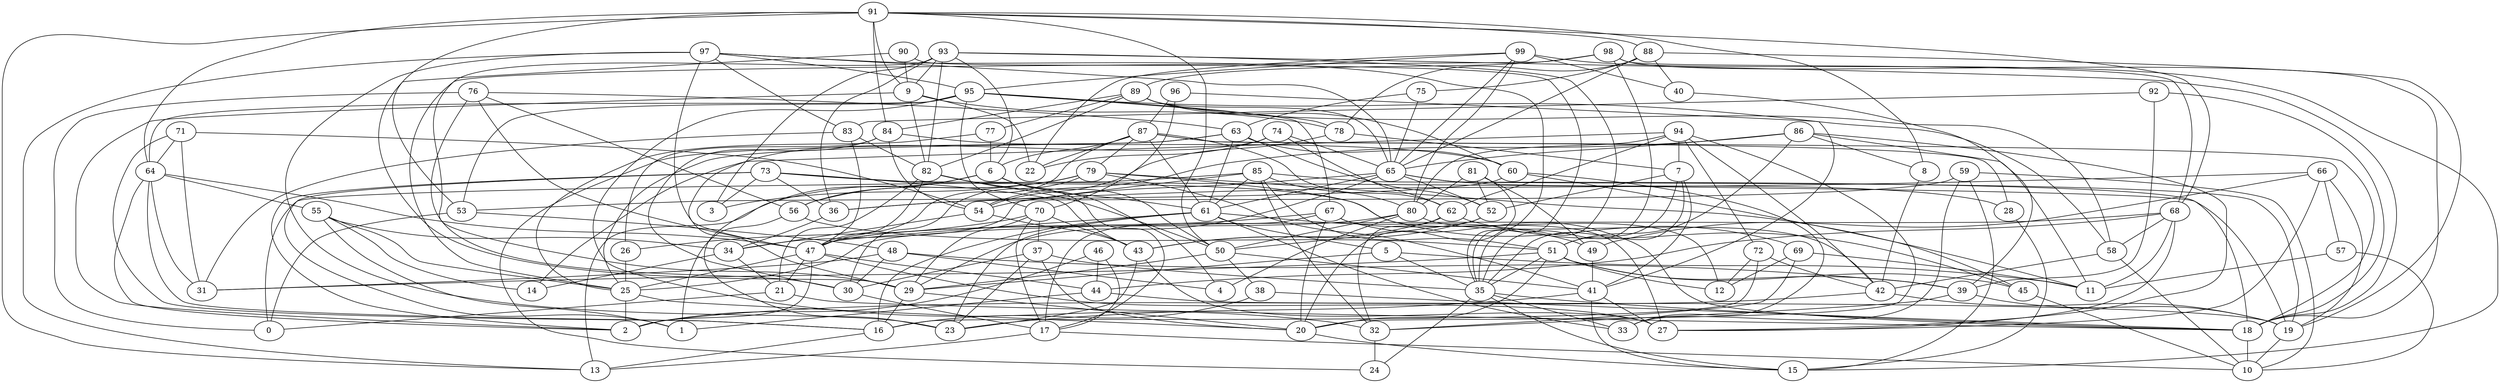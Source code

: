 digraph GG_graph {

subgraph G_graph {
edge [color = black]
"71" -> "16" [dir = none]
"71" -> "64" [dir = none]
"71" -> "54" [dir = none]
"71" -> "31" [dir = none]
"82" -> "47" [dir = none]
"82" -> "50" [dir = none]
"82" -> "61" [dir = none]
"82" -> "21" [dir = none]
"34" -> "14" [dir = none]
"34" -> "21" [dir = none]
"49" -> "41" [dir = none]
"60" -> "33" [dir = none]
"60" -> "11" [dir = none]
"60" -> "53" [dir = none]
"5" -> "11" [dir = none]
"5" -> "29" [dir = none]
"5" -> "35" [dir = none]
"48" -> "39" [dir = none]
"48" -> "4" [dir = none]
"48" -> "30" [dir = none]
"48" -> "31" [dir = none]
"52" -> "43" [dir = none]
"52" -> "50" [dir = none]
"78" -> "54" [dir = none]
"78" -> "7" [dir = none]
"73" -> "36" [dir = none]
"73" -> "3" [dir = none]
"73" -> "1" [dir = none]
"73" -> "43" [dir = none]
"73" -> "19" [dir = none]
"73" -> "2" [dir = none]
"73" -> "69" [dir = none]
"40" -> "39" [dir = none]
"53" -> "48" [dir = none]
"53" -> "0" [dir = none]
"89" -> "58" [dir = none]
"89" -> "77" [dir = none]
"89" -> "84" [dir = none]
"89" -> "65" [dir = none]
"89" -> "60" [dir = none]
"89" -> "82" [dir = none]
"77" -> "25" [dir = none]
"77" -> "6" [dir = none]
"28" -> "15" [dir = none]
"54" -> "43" [dir = none]
"54" -> "34" [dir = none]
"86" -> "27" [dir = none]
"86" -> "51" [dir = none]
"86" -> "65" [dir = none]
"86" -> "54" [dir = none]
"86" -> "8" [dir = none]
"86" -> "11" [dir = none]
"20" -> "15" [dir = none]
"80" -> "47" [dir = none]
"80" -> "4" [dir = none]
"80" -> "50" [dir = none]
"80" -> "42" [dir = none]
"94" -> "7" [dir = none]
"94" -> "80" [dir = none]
"94" -> "14" [dir = none]
"94" -> "20" [dir = none]
"94" -> "72" [dir = none]
"94" -> "62" [dir = none]
"94" -> "42" [dir = none]
"42" -> "2" [dir = none]
"42" -> "19" [dir = none]
"6" -> "4" [dir = none]
"6" -> "23" [dir = none]
"6" -> "56" [dir = none]
"6" -> "17" [dir = none]
"6" -> "50" [dir = none]
"21" -> "0" [dir = none]
"21" -> "18" [dir = none]
"26" -> "25" [dir = none]
"98" -> "89" [dir = none]
"98" -> "35" [dir = none]
"98" -> "25" [dir = none]
"98" -> "68" [dir = none]
"98" -> "18" [dir = none]
"63" -> "60" [dir = none]
"63" -> "52" [dir = none]
"63" -> "24" [dir = none]
"63" -> "25" [dir = none]
"63" -> "61" [dir = none]
"62" -> "43" [dir = none]
"62" -> "45" [dir = none]
"62" -> "32" [dir = none]
"55" -> "1" [dir = none]
"55" -> "25" [dir = none]
"55" -> "34" [dir = none]
"55" -> "14" [dir = none]
"51" -> "31" [dir = none]
"51" -> "12" [dir = none]
"51" -> "45" [dir = none]
"51" -> "35" [dir = none]
"51" -> "39" [dir = none]
"51" -> "20" [dir = none]
"68" -> "25" [dir = none]
"68" -> "11" [dir = none]
"68" -> "27" [dir = none]
"68" -> "58" [dir = none]
"68" -> "44" [dir = none]
"76" -> "47" [dir = none]
"76" -> "56" [dir = none]
"76" -> "63" [dir = none]
"76" -> "0" [dir = none]
"76" -> "30" [dir = none]
"36" -> "34" [dir = none]
"43" -> "27" [dir = none]
"43" -> "23" [dir = none]
"96" -> "41" [dir = none]
"96" -> "87" [dir = none]
"96" -> "70" [dir = none]
"47" -> "27" [dir = none]
"47" -> "25" [dir = none]
"47" -> "2" [dir = none]
"47" -> "21" [dir = none]
"47" -> "44" [dir = none]
"87" -> "28" [dir = none]
"87" -> "61" [dir = none]
"87" -> "62" [dir = none]
"87" -> "6" [dir = none]
"87" -> "79" [dir = none]
"87" -> "22" [dir = none]
"87" -> "47" [dir = none]
"87" -> "18" [dir = none]
"91" -> "53" [dir = none]
"91" -> "64" [dir = none]
"91" -> "50" [dir = none]
"91" -> "8" [dir = none]
"91" -> "9" [dir = none]
"91" -> "13" [dir = none]
"91" -> "88" [dir = none]
"91" -> "68" [dir = none]
"91" -> "84" [dir = none]
"79" -> "13" [dir = none]
"79" -> "41" [dir = none]
"79" -> "56" [dir = none]
"79" -> "30" [dir = none]
"79" -> "3" [dir = none]
"79" -> "45" [dir = none]
"79" -> "12" [dir = none]
"56" -> "51" [dir = none]
"56" -> "1" [dir = none]
"99" -> "40" [dir = none]
"99" -> "80" [dir = none]
"99" -> "22" [dir = none]
"99" -> "65" [dir = none]
"99" -> "95" [dir = none]
"99" -> "15" [dir = none]
"29" -> "16" [dir = none]
"29" -> "20" [dir = none]
"18" -> "10" [dir = none]
"90" -> "9" [dir = none]
"90" -> "35" [dir = none]
"90" -> "29" [dir = none]
"39" -> "19" [dir = none]
"39" -> "32" [dir = none]
"16" -> "13" [dir = none]
"32" -> "24" [dir = none]
"25" -> "2" [dir = none]
"25" -> "20" [dir = none]
"44" -> "1" [dir = none]
"44" -> "19" [dir = none]
"41" -> "15" [dir = none]
"41" -> "27" [dir = none]
"41" -> "23" [dir = none]
"75" -> "65" [dir = none]
"75" -> "63" [dir = none]
"81" -> "20" [dir = none]
"81" -> "80" [dir = none]
"81" -> "52" [dir = none]
"81" -> "49" [dir = none]
"69" -> "12" [dir = none]
"69" -> "32" [dir = none]
"69" -> "11" [dir = none]
"95" -> "78" [dir = none]
"95" -> "32" [dir = none]
"95" -> "67" [dir = none]
"95" -> "53" [dir = none]
"95" -> "58" [dir = none]
"95" -> "64" [dir = none]
"95" -> "70" [dir = none]
"19" -> "10" [dir = none]
"70" -> "29" [dir = none]
"70" -> "43" [dir = none]
"70" -> "17" [dir = none]
"70" -> "37" [dir = none]
"70" -> "26" [dir = none]
"66" -> "49" [dir = none]
"66" -> "57" [dir = none]
"66" -> "36" [dir = none]
"66" -> "27" [dir = none]
"66" -> "19" [dir = none]
"37" -> "20" [dir = none]
"37" -> "30" [dir = none]
"37" -> "23" [dir = none]
"37" -> "35" [dir = none]
"46" -> "17" [dir = none]
"46" -> "44" [dir = none]
"46" -> "2" [dir = none]
"30" -> "17" [dir = none]
"58" -> "10" [dir = none]
"58" -> "42" [dir = none]
"84" -> "54" [dir = none]
"84" -> "26" [dir = none]
"84" -> "30" [dir = none]
"84" -> "60" [dir = none]
"88" -> "78" [dir = none]
"88" -> "75" [dir = none]
"88" -> "65" [dir = none]
"88" -> "19" [dir = none]
"88" -> "40" [dir = none]
"9" -> "78" [dir = none]
"9" -> "82" [dir = none]
"9" -> "2" [dir = none]
"9" -> "22" [dir = none]
"93" -> "35" [dir = none]
"93" -> "82" [dir = none]
"93" -> "6" [dir = none]
"93" -> "18" [dir = none]
"93" -> "3" [dir = none]
"93" -> "36" [dir = none]
"93" -> "29" [dir = none]
"93" -> "9" [dir = none]
"35" -> "15" [dir = none]
"35" -> "18" [dir = none]
"35" -> "24" [dir = none]
"35" -> "33" [dir = none]
"8" -> "42" [dir = none]
"83" -> "82" [dir = none]
"83" -> "47" [dir = none]
"83" -> "31" [dir = none]
"50" -> "38" [dir = none]
"50" -> "41" [dir = none]
"50" -> "29" [dir = none]
"67" -> "20" [dir = none]
"67" -> "47" [dir = none]
"67" -> "17" [dir = none]
"67" -> "27" [dir = none]
"67" -> "18" [dir = none]
"59" -> "33" [dir = none]
"59" -> "10" [dir = none]
"59" -> "15" [dir = none]
"59" -> "36" [dir = none]
"92" -> "39" [dir = none]
"92" -> "83" [dir = none]
"92" -> "18" [dir = none]
"45" -> "10" [dir = none]
"57" -> "11" [dir = none]
"57" -> "10" [dir = none]
"97" -> "83" [dir = none]
"97" -> "35" [dir = none]
"97" -> "23" [dir = none]
"97" -> "65" [dir = none]
"97" -> "95" [dir = none]
"97" -> "47" [dir = none]
"97" -> "13" [dir = none]
"64" -> "55" [dir = none]
"64" -> "31" [dir = none]
"64" -> "16" [dir = none]
"64" -> "47" [dir = none]
"64" -> "2" [dir = none]
"72" -> "12" [dir = none]
"72" -> "42" [dir = none]
"72" -> "16" [dir = none]
"7" -> "52" [dir = none]
"7" -> "35" [dir = none]
"7" -> "51" [dir = none]
"7" -> "41" [dir = none]
"65" -> "52" [dir = none]
"65" -> "54" [dir = none]
"65" -> "61" [dir = none]
"65" -> "19" [dir = none]
"65" -> "29" [dir = none]
"65" -> "28" [dir = none]
"61" -> "5" [dir = none]
"61" -> "49" [dir = none]
"61" -> "47" [dir = none]
"61" -> "23" [dir = none]
"61" -> "33" [dir = none]
"61" -> "16" [dir = none]
"38" -> "16" [dir = none]
"38" -> "18" [dir = none]
"74" -> "62" [dir = none]
"74" -> "29" [dir = none]
"74" -> "65" [dir = none]
"74" -> "22" [dir = none]
"85" -> "51" [dir = none]
"85" -> "61" [dir = none]
"85" -> "18" [dir = none]
"85" -> "0" [dir = none]
"85" -> "80" [dir = none]
"85" -> "34" [dir = none]
"85" -> "32" [dir = none]
"17" -> "10" [dir = none]
"17" -> "13" [dir = none]
}

}
